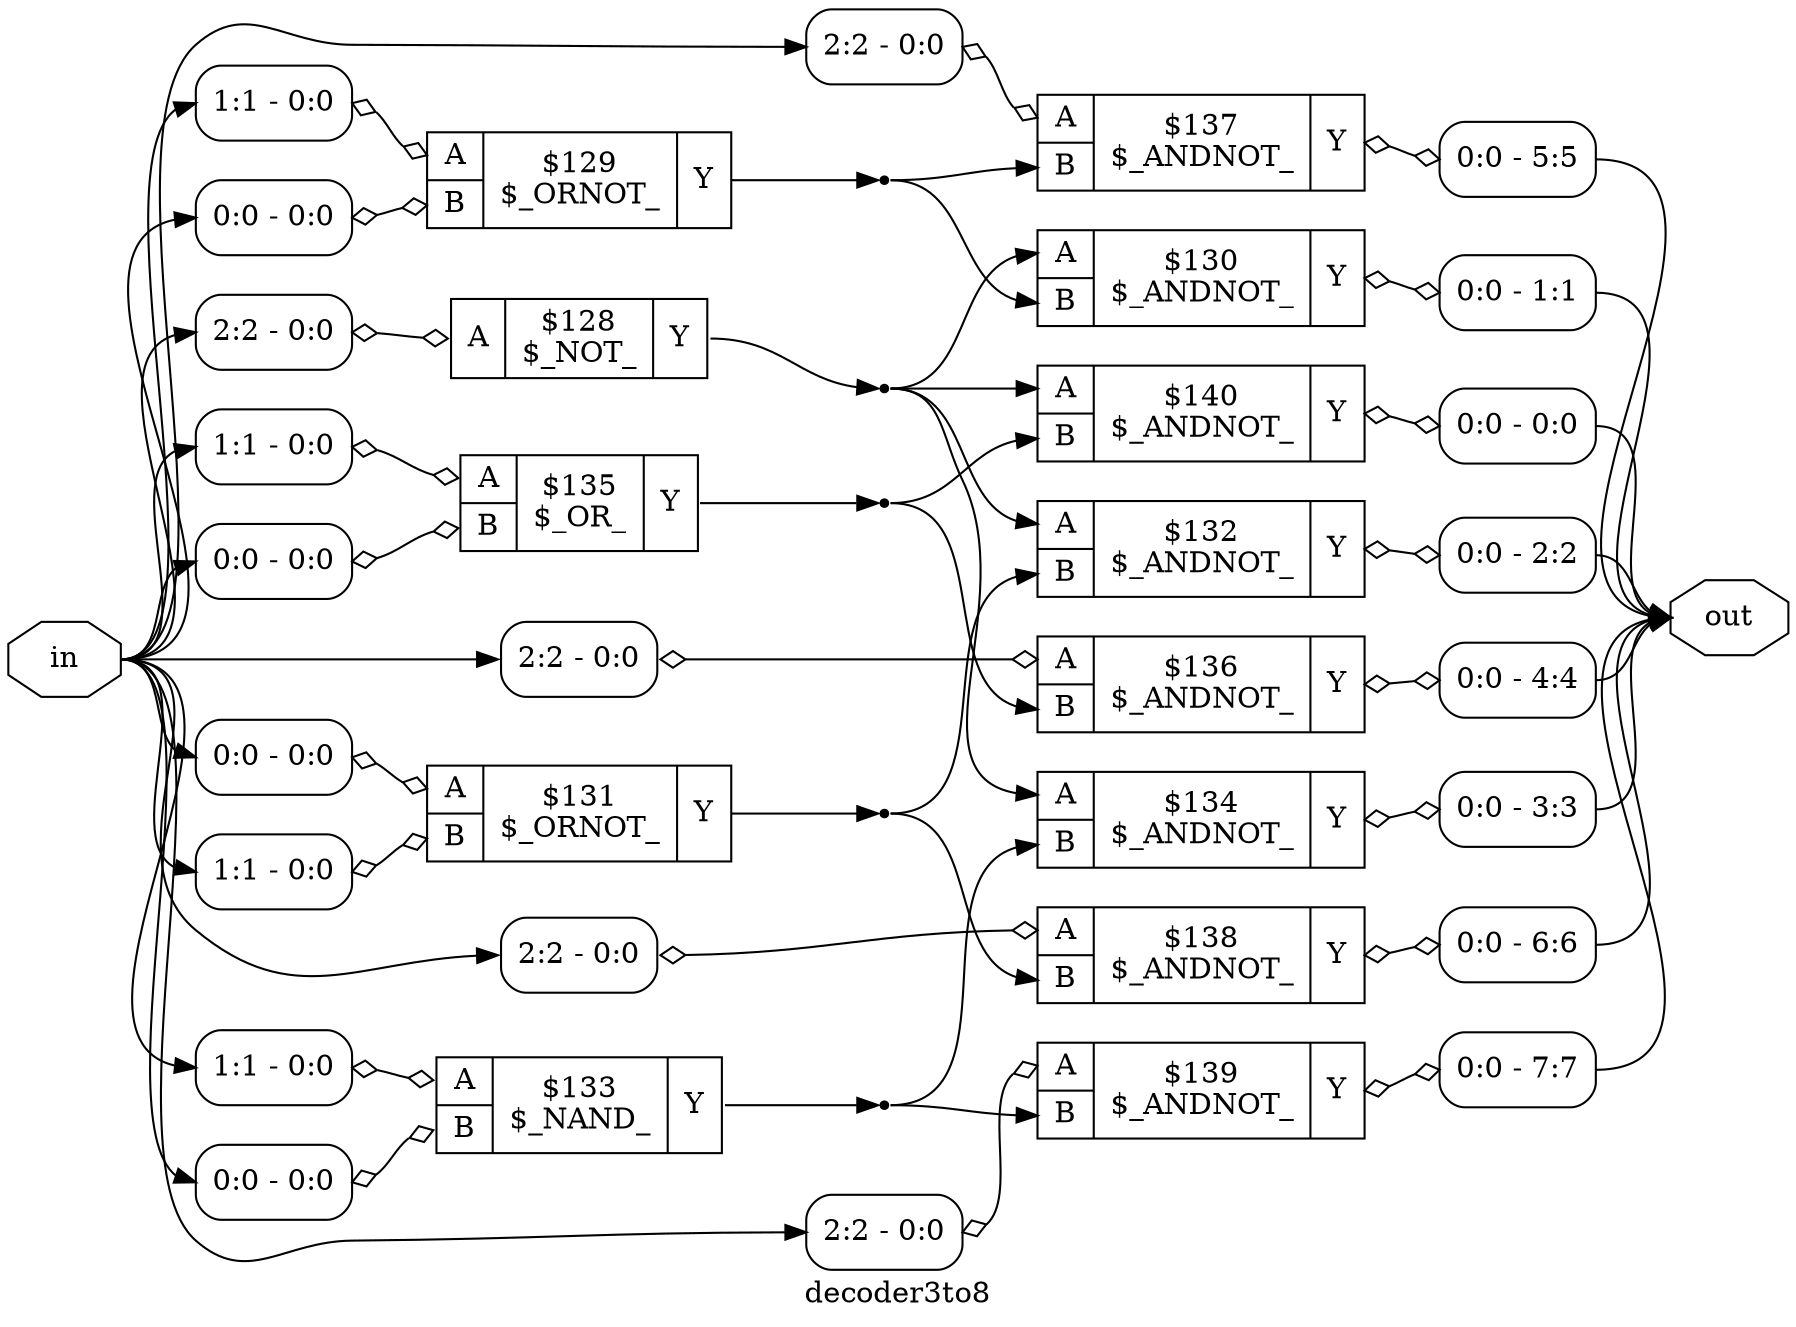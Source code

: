 digraph "decoder3to8" {
label="decoder3to8";
rankdir="LR";
remincross=true;
n6 [ shape=octagon, label="in", color="black", fontcolor="black" ];
n7 [ shape=octagon, label="out", color="black", fontcolor="black" ];
c10 [ shape=record, label="{{<p8> A}|$128\n$_NOT_|{<p9> Y}}",  ];
x0 [ shape=record, style=rounded, label="<s0> 2:2 - 0:0 ", color="black", fontcolor="black" ];
x0:e -> c10:p8:w [arrowhead=odiamond, arrowtail=odiamond, dir=both, color="black", fontcolor="black", label=""];
c12 [ shape=record, label="{{<p8> A|<p11> B}|$129\n$_ORNOT_|{<p9> Y}}",  ];
x1 [ shape=record, style=rounded, label="<s0> 1:1 - 0:0 ", color="black", fontcolor="black" ];
x1:e -> c12:p8:w [arrowhead=odiamond, arrowtail=odiamond, dir=both, color="black", fontcolor="black", label=""];
x2 [ shape=record, style=rounded, label="<s0> 0:0 - 0:0 ", color="black", fontcolor="black" ];
x2:e -> c12:p11:w [arrowhead=odiamond, arrowtail=odiamond, dir=both, color="black", fontcolor="black", label=""];
c13 [ shape=record, label="{{<p8> A|<p11> B}|$130\n$_ANDNOT_|{<p9> Y}}",  ];
x3 [ shape=record, style=rounded, label="<s0> 0:0 - 1:1 ", color="black", fontcolor="black" ];
c13:p9:e -> x3:w [arrowhead=odiamond, arrowtail=odiamond, dir=both, color="black", fontcolor="black", label=""];
c14 [ shape=record, label="{{<p8> A|<p11> B}|$131\n$_ORNOT_|{<p9> Y}}",  ];
x4 [ shape=record, style=rounded, label="<s0> 0:0 - 0:0 ", color="black", fontcolor="black" ];
x4:e -> c14:p8:w [arrowhead=odiamond, arrowtail=odiamond, dir=both, color="black", fontcolor="black", label=""];
x5 [ shape=record, style=rounded, label="<s0> 1:1 - 0:0 ", color="black", fontcolor="black" ];
x5:e -> c14:p11:w [arrowhead=odiamond, arrowtail=odiamond, dir=both, color="black", fontcolor="black", label=""];
c15 [ shape=record, label="{{<p8> A|<p11> B}|$132\n$_ANDNOT_|{<p9> Y}}",  ];
x6 [ shape=record, style=rounded, label="<s0> 0:0 - 2:2 ", color="black", fontcolor="black" ];
c15:p9:e -> x6:w [arrowhead=odiamond, arrowtail=odiamond, dir=both, color="black", fontcolor="black", label=""];
c16 [ shape=record, label="{{<p8> A|<p11> B}|$133\n$_NAND_|{<p9> Y}}",  ];
x7 [ shape=record, style=rounded, label="<s0> 1:1 - 0:0 ", color="black", fontcolor="black" ];
x7:e -> c16:p8:w [arrowhead=odiamond, arrowtail=odiamond, dir=both, color="black", fontcolor="black", label=""];
x8 [ shape=record, style=rounded, label="<s0> 0:0 - 0:0 ", color="black", fontcolor="black" ];
x8:e -> c16:p11:w [arrowhead=odiamond, arrowtail=odiamond, dir=both, color="black", fontcolor="black", label=""];
c17 [ shape=record, label="{{<p8> A|<p11> B}|$134\n$_ANDNOT_|{<p9> Y}}",  ];
x9 [ shape=record, style=rounded, label="<s0> 0:0 - 3:3 ", color="black", fontcolor="black" ];
c17:p9:e -> x9:w [arrowhead=odiamond, arrowtail=odiamond, dir=both, color="black", fontcolor="black", label=""];
c18 [ shape=record, label="{{<p8> A|<p11> B}|$135\n$_OR_|{<p9> Y}}",  ];
x10 [ shape=record, style=rounded, label="<s0> 1:1 - 0:0 ", color="black", fontcolor="black" ];
x10:e -> c18:p8:w [arrowhead=odiamond, arrowtail=odiamond, dir=both, color="black", fontcolor="black", label=""];
x11 [ shape=record, style=rounded, label="<s0> 0:0 - 0:0 ", color="black", fontcolor="black" ];
x11:e -> c18:p11:w [arrowhead=odiamond, arrowtail=odiamond, dir=both, color="black", fontcolor="black", label=""];
c19 [ shape=record, label="{{<p8> A|<p11> B}|$136\n$_ANDNOT_|{<p9> Y}}",  ];
x12 [ shape=record, style=rounded, label="<s0> 2:2 - 0:0 ", color="black", fontcolor="black" ];
x12:e -> c19:p8:w [arrowhead=odiamond, arrowtail=odiamond, dir=both, color="black", fontcolor="black", label=""];
x13 [ shape=record, style=rounded, label="<s0> 0:0 - 4:4 ", color="black", fontcolor="black" ];
c19:p9:e -> x13:w [arrowhead=odiamond, arrowtail=odiamond, dir=both, color="black", fontcolor="black", label=""];
c20 [ shape=record, label="{{<p8> A|<p11> B}|$137\n$_ANDNOT_|{<p9> Y}}",  ];
x14 [ shape=record, style=rounded, label="<s0> 2:2 - 0:0 ", color="black", fontcolor="black" ];
x14:e -> c20:p8:w [arrowhead=odiamond, arrowtail=odiamond, dir=both, color="black", fontcolor="black", label=""];
x15 [ shape=record, style=rounded, label="<s0> 0:0 - 5:5 ", color="black", fontcolor="black" ];
c20:p9:e -> x15:w [arrowhead=odiamond, arrowtail=odiamond, dir=both, color="black", fontcolor="black", label=""];
c21 [ shape=record, label="{{<p8> A|<p11> B}|$138\n$_ANDNOT_|{<p9> Y}}",  ];
x16 [ shape=record, style=rounded, label="<s0> 2:2 - 0:0 ", color="black", fontcolor="black" ];
x16:e -> c21:p8:w [arrowhead=odiamond, arrowtail=odiamond, dir=both, color="black", fontcolor="black", label=""];
x17 [ shape=record, style=rounded, label="<s0> 0:0 - 6:6 ", color="black", fontcolor="black" ];
c21:p9:e -> x17:w [arrowhead=odiamond, arrowtail=odiamond, dir=both, color="black", fontcolor="black", label=""];
c22 [ shape=record, label="{{<p8> A|<p11> B}|$139\n$_ANDNOT_|{<p9> Y}}",  ];
x18 [ shape=record, style=rounded, label="<s0> 2:2 - 0:0 ", color="black", fontcolor="black" ];
x18:e -> c22:p8:w [arrowhead=odiamond, arrowtail=odiamond, dir=both, color="black", fontcolor="black", label=""];
x19 [ shape=record, style=rounded, label="<s0> 0:0 - 7:7 ", color="black", fontcolor="black" ];
c22:p9:e -> x19:w [arrowhead=odiamond, arrowtail=odiamond, dir=both, color="black", fontcolor="black", label=""];
c23 [ shape=record, label="{{<p8> A|<p11> B}|$140\n$_ANDNOT_|{<p9> Y}}",  ];
x20 [ shape=record, style=rounded, label="<s0> 0:0 - 0:0 ", color="black", fontcolor="black" ];
c23:p9:e -> x20:w [arrowhead=odiamond, arrowtail=odiamond, dir=both, color="black", fontcolor="black", label=""];
n1 [ shape=point ];
c10:p9:e -> n1:w [color="black", fontcolor="black", label=""];
n1:e -> c13:p8:w [color="black", fontcolor="black", label=""];
n1:e -> c15:p8:w [color="black", fontcolor="black", label=""];
n1:e -> c17:p8:w [color="black", fontcolor="black", label=""];
n1:e -> c23:p8:w [color="black", fontcolor="black", label=""];
n2 [ shape=point ];
c12:p9:e -> n2:w [color="black", fontcolor="black", label=""];
n2:e -> c13:p11:w [color="black", fontcolor="black", label=""];
n2:e -> c20:p11:w [color="black", fontcolor="black", label=""];
n3 [ shape=point ];
c14:p9:e -> n3:w [color="black", fontcolor="black", label=""];
n3:e -> c15:p11:w [color="black", fontcolor="black", label=""];
n3:e -> c21:p11:w [color="black", fontcolor="black", label=""];
n4 [ shape=point ];
c16:p9:e -> n4:w [color="black", fontcolor="black", label=""];
n4:e -> c17:p11:w [color="black", fontcolor="black", label=""];
n4:e -> c22:p11:w [color="black", fontcolor="black", label=""];
n5 [ shape=point ];
c18:p9:e -> n5:w [color="black", fontcolor="black", label=""];
n5:e -> c19:p11:w [color="black", fontcolor="black", label=""];
n5:e -> c23:p11:w [color="black", fontcolor="black", label=""];
n6:e -> x0:s0:w [color="black", fontcolor="black", label=""];
n6:e -> x10:s0:w [color="black", fontcolor="black", label=""];
n6:e -> x11:s0:w [color="black", fontcolor="black", label=""];
n6:e -> x12:s0:w [color="black", fontcolor="black", label=""];
n6:e -> x14:s0:w [color="black", fontcolor="black", label=""];
n6:e -> x16:s0:w [color="black", fontcolor="black", label=""];
n6:e -> x18:s0:w [color="black", fontcolor="black", label=""];
n6:e -> x1:s0:w [color="black", fontcolor="black", label=""];
n6:e -> x2:s0:w [color="black", fontcolor="black", label=""];
n6:e -> x4:s0:w [color="black", fontcolor="black", label=""];
n6:e -> x5:s0:w [color="black", fontcolor="black", label=""];
n6:e -> x7:s0:w [color="black", fontcolor="black", label=""];
n6:e -> x8:s0:w [color="black", fontcolor="black", label=""];
x13:s0:e -> n7:w [color="black", fontcolor="black", label=""];
x15:s0:e -> n7:w [color="black", fontcolor="black", label=""];
x17:s0:e -> n7:w [color="black", fontcolor="black", label=""];
x19:s0:e -> n7:w [color="black", fontcolor="black", label=""];
x20:s0:e -> n7:w [color="black", fontcolor="black", label=""];
x3:s0:e -> n7:w [color="black", fontcolor="black", label=""];
x6:s0:e -> n7:w [color="black", fontcolor="black", label=""];
x9:s0:e -> n7:w [color="black", fontcolor="black", label=""];
}

